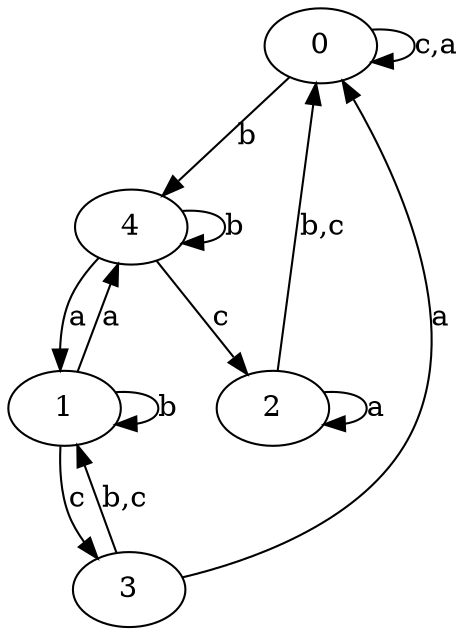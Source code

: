 digraph {
 ranksep=0.5;
 d2tdocpreamble = "\usetikzlibrary{automata}";
 d2tfigpreamble = "\tikzstyle{every state}= [ draw=blue!50,very thick,fill=blue!20]  \tikzstyle{auto}= [fill=white]";
 node [style="state"];
 edge [lblstyle="auto",topath="bend right", len=4  ]
  "0" [label="0",style = "state, initial"];
  "1" [label="1",style = "state, accepting"];
  "2" [label="2",];
  "3" [label="3",];
  "4" [label="4",];
  "0" -> "0" [label="c,a",topath="loop above"];
  "0" -> "4" [label="b"];
  "1" -> "1" [label="b",topath="loop above"];
  "1" -> "3" [label="c"];
  "1" -> "4" [label="a"];
  "2" -> "0" [label="b,c"];
  "2" -> "2" [label="a",topath="loop above"];
  "3" -> "0" [label="a"];
  "3" -> "1" [label="b,c"];
  "4" -> "1" [label="a"];
  "4" -> "2" [label="c"];
  "4" -> "4" [label="b",topath="loop above"];
}